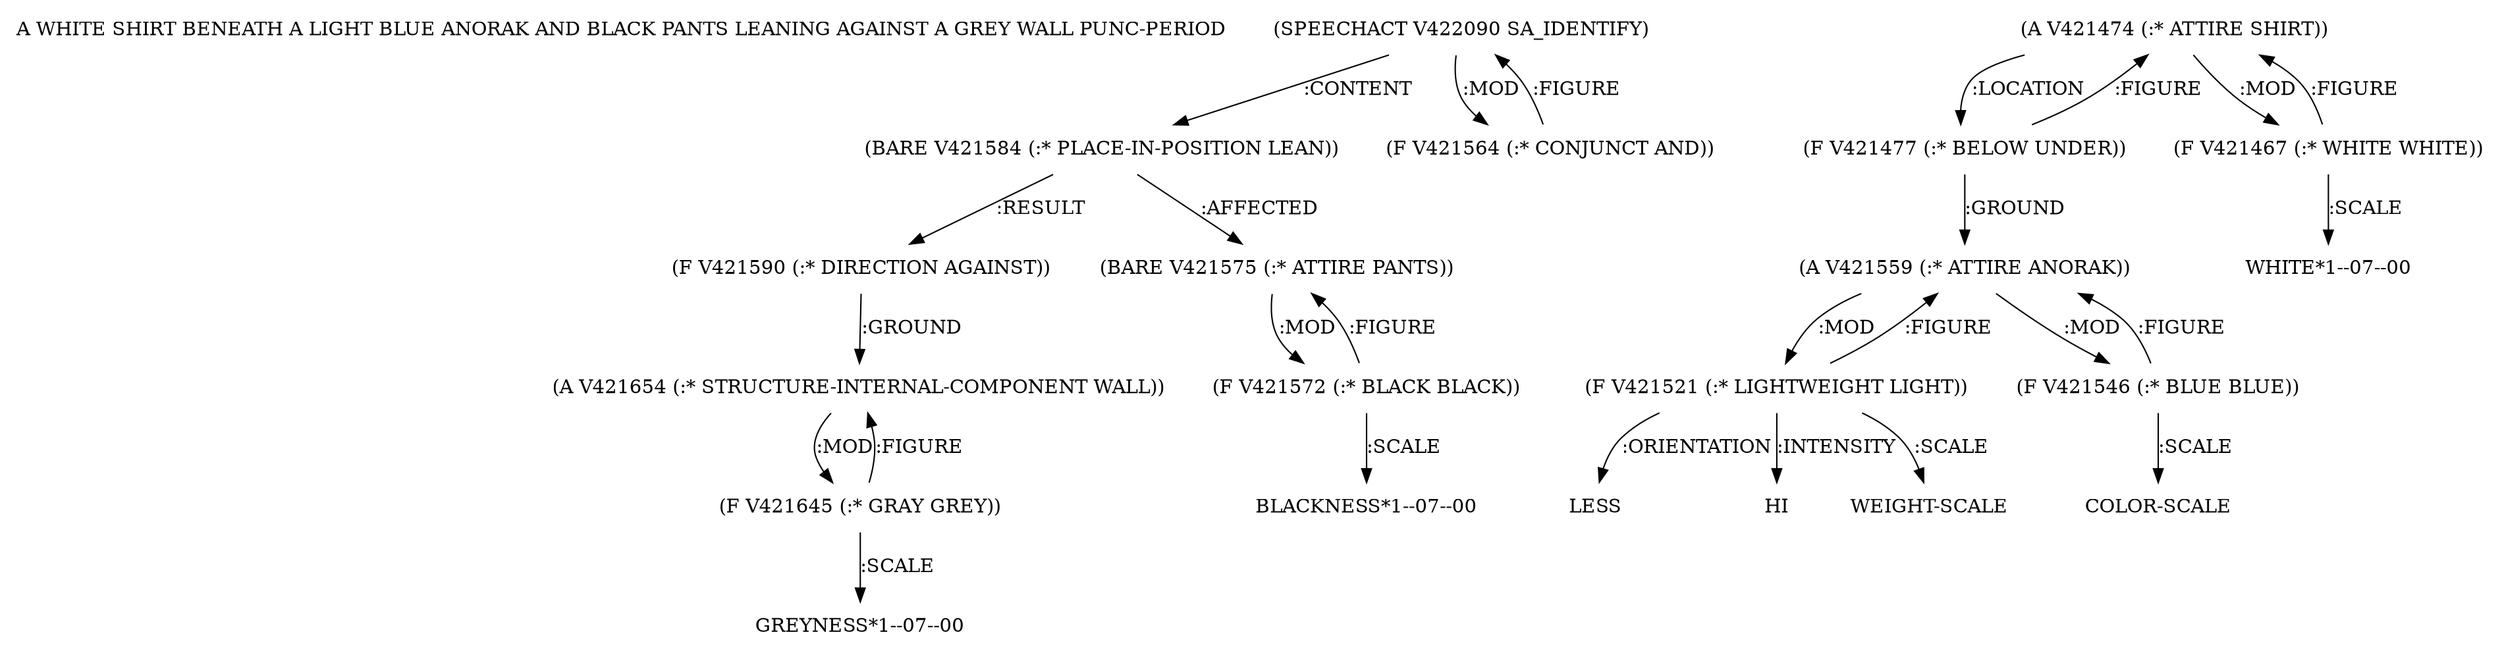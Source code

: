digraph Terms {
  node [shape=none]
  "A WHITE SHIRT BENEATH A LIGHT BLUE ANORAK AND BLACK PANTS LEANING AGAINST A GREY WALL PUNC-PERIOD"
  "V422090" [label="(SPEECHACT V422090 SA_IDENTIFY)"]
  "V422090" -> "V421584" [label=":CONTENT"]
  "V422090" -> "V421564" [label=":MOD"]
  "V421564" [label="(F V421564 (:* CONJUNCT AND))"]
  "V421564" -> "V422090" [label=":FIGURE"]
  "V421584" [label="(BARE V421584 (:* PLACE-IN-POSITION LEAN))"]
  "V421584" -> "V421590" [label=":RESULT"]
  "V421584" -> "V421575" [label=":AFFECTED"]
  "V421575" [label="(BARE V421575 (:* ATTIRE PANTS))"]
  "V421575" -> "V421572" [label=":MOD"]
  "V421572" [label="(F V421572 (:* BLACK BLACK))"]
  "V421572" -> "V421575" [label=":FIGURE"]
  "V421572" -> "NT430885" [label=":SCALE"]
  "NT430885" [label="BLACKNESS*1--07--00"]
  "V421590" [label="(F V421590 (:* DIRECTION AGAINST))"]
  "V421590" -> "V421654" [label=":GROUND"]
  "V421654" [label="(A V421654 (:* STRUCTURE-INTERNAL-COMPONENT WALL))"]
  "V421654" -> "V421645" [label=":MOD"]
  "V421645" [label="(F V421645 (:* GRAY GREY))"]
  "V421645" -> "V421654" [label=":FIGURE"]
  "V421645" -> "NT430886" [label=":SCALE"]
  "NT430886" [label="GREYNESS*1--07--00"]
  "V421474" [label="(A V421474 (:* ATTIRE SHIRT))"]
  "V421474" -> "V421477" [label=":LOCATION"]
  "V421474" -> "V421467" [label=":MOD"]
  "V421467" [label="(F V421467 (:* WHITE WHITE))"]
  "V421467" -> "V421474" [label=":FIGURE"]
  "V421467" -> "NT430887" [label=":SCALE"]
  "NT430887" [label="WHITE*1--07--00"]
  "V421477" [label="(F V421477 (:* BELOW UNDER))"]
  "V421477" -> "V421559" [label=":GROUND"]
  "V421477" -> "V421474" [label=":FIGURE"]
  "V421559" [label="(A V421559 (:* ATTIRE ANORAK))"]
  "V421559" -> "V421521" [label=":MOD"]
  "V421559" -> "V421546" [label=":MOD"]
  "V421521" [label="(F V421521 (:* LIGHTWEIGHT LIGHT))"]
  "V421521" -> "NT430888" [label=":ORIENTATION"]
  "NT430888" [label="LESS"]
  "V421521" -> "NT430889" [label=":INTENSITY"]
  "NT430889" [label="HI"]
  "V421521" -> "V421559" [label=":FIGURE"]
  "V421521" -> "NT430890" [label=":SCALE"]
  "NT430890" [label="WEIGHT-SCALE"]
  "V421546" [label="(F V421546 (:* BLUE BLUE))"]
  "V421546" -> "V421559" [label=":FIGURE"]
  "V421546" -> "NT430891" [label=":SCALE"]
  "NT430891" [label="COLOR-SCALE"]
}
